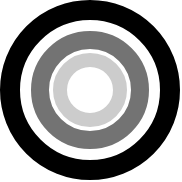 <mxfile version="13.9.9" type="device"><diagram id="77R3Il_7cct4_7SROSvo" name="Page-1"><mxGraphModel dx="868" dy="550" grid="1" gridSize="10" guides="1" tooltips="1" connect="1" arrows="1" fold="1" page="1" pageScale="1" pageWidth="850" pageHeight="1100" math="0" shadow="0"><root><mxCell id="0"/><mxCell id="1" parent="0"/><mxCell id="l1Z8dZoef35tO3f5hGL2-1" value="" style="ellipse;whiteSpace=wrap;html=1;aspect=fixed;strokeWidth=10;" vertex="1" parent="1"><mxGeometry x="380" y="240" width="80" height="80" as="geometry"/></mxCell><mxCell id="l1Z8dZoef35tO3f5hGL2-3" value="" style="ellipse;whiteSpace=wrap;html=1;aspect=fixed;strokeWidth=9;strokeColor=#737373;" vertex="1" parent="1"><mxGeometry x="395" y="255" width="50" height="50" as="geometry"/></mxCell><mxCell id="l1Z8dZoef35tO3f5hGL2-2" value="" style="ellipse;whiteSpace=wrap;html=1;aspect=fixed;strokeWidth=7;strokeColor=#CCCCCC;" vertex="1" parent="1"><mxGeometry x="405" y="265" width="30" height="30" as="geometry"/></mxCell></root></mxGraphModel></diagram></mxfile>